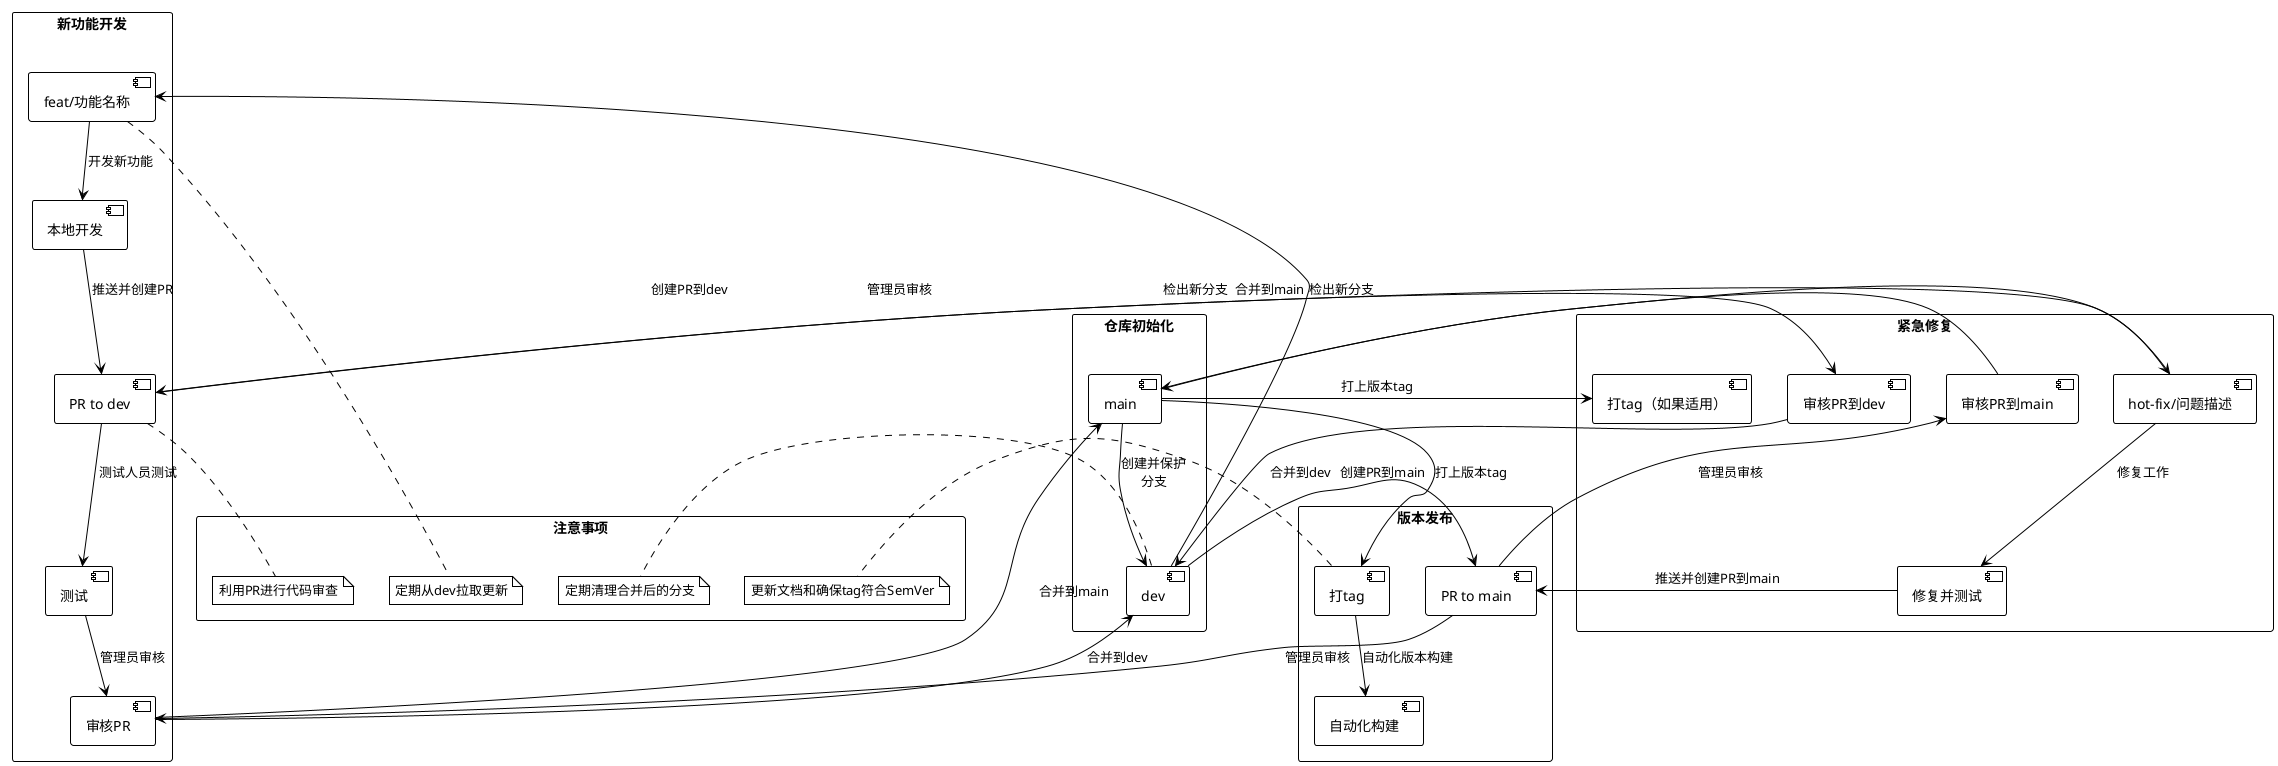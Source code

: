 @startuml
!theme plain
!define MAIN_COLOR #F0E68C
!define DEV_COLOR #87CEEB
!define FEAT_COLOR #32CD32
!define HOTFIX_COLOR #FF6347
!define RELEASE_COLOR #6A5ACD
!define MERGE_COLOR #FFD700

skinparam backgroundColor #FFFFFF

rectangle "仓库初始化" as Init {
  [main] -down-> [dev] : 创建并保护\n分支
}

rectangle "新功能开发" as FeatureDevelopment {
  [dev] -right-> [feat/功能名称] : 检出新分支
  [feat/功能名称] --> [本地开发] : 开发新功能
  [本地开发] --> [PR to dev] : 推送并创建PR
  [PR to dev] --> [测试] : 测试人员测试
  [测试] --> [审核PR] : 管理员审核
  [审核PR] -down-> [dev] : 合并到dev
}

rectangle "版本发布" as Release {
  [dev] -right-> [PR to main] : 创建PR到main
  [PR to main] --> [审核PR] : 管理员审核
  [审核PR] -down-> [main] : 合并到main
  [main] --> [打tag] : 打上版本tag
  [打tag] --> [自动化构建] : 自动化版本构建
}

rectangle "紧急修复" as Hotfix {
  [main] -right-> [hot-fix/问题描述] : 检出新分支
  [hot-fix/问题描述] --> [修复并测试] : 修复工作
  [修复并测试] --> [PR to main] : 推送并创建PR到main
  [PR to main] --> [审核PR到main] : 管理员审核
  [审核PR到main] -down-> [main] : 合并到main
  [main] --> [打tag（如果适用）] : 打上版本tag
  [hot-fix/问题描述] -down-> [PR to dev] : 创建PR到dev
  [PR to dev] --> [审核PR到dev] : 管理员审核
  [审核PR到dev] -down-> [dev] : 合并到dev
}

rectangle "注意事项" as Notes {
  note right of [feat/功能名称] : 定期从dev拉取更新
  note right of [PR to dev] : 利用PR进行代码审查
  note right of [dev] : 定期清理合并后的分支
  note right of [打tag] : 更新文档和确保tag符合SemVer
}

@enduml
